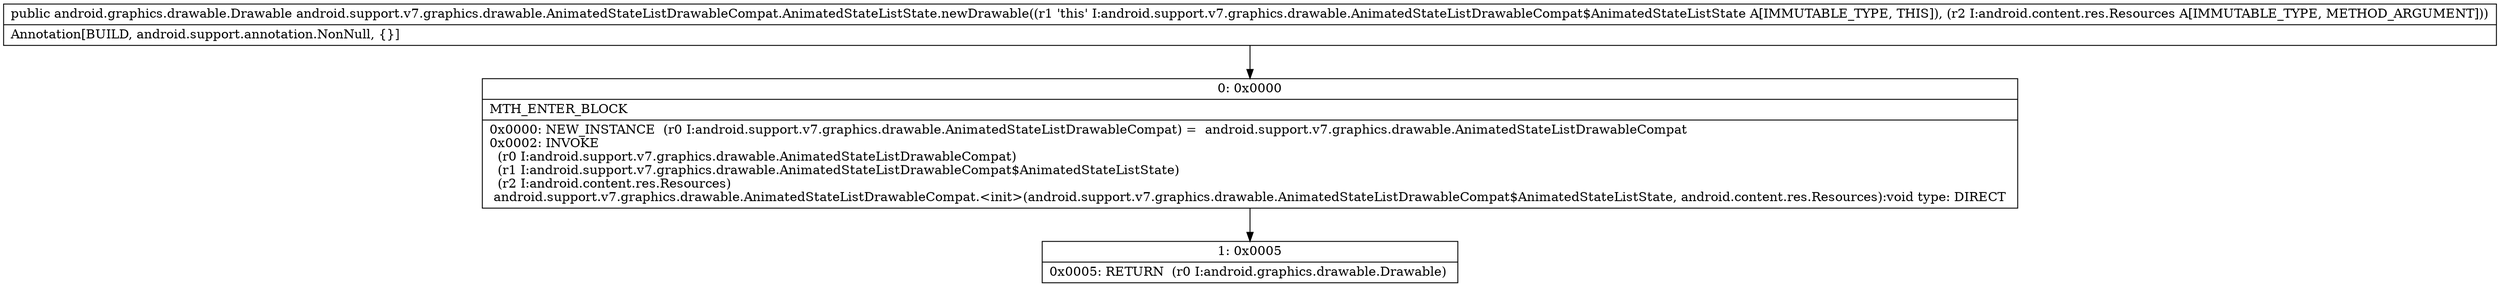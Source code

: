 digraph "CFG forandroid.support.v7.graphics.drawable.AnimatedStateListDrawableCompat.AnimatedStateListState.newDrawable(Landroid\/content\/res\/Resources;)Landroid\/graphics\/drawable\/Drawable;" {
Node_0 [shape=record,label="{0\:\ 0x0000|MTH_ENTER_BLOCK\l|0x0000: NEW_INSTANCE  (r0 I:android.support.v7.graphics.drawable.AnimatedStateListDrawableCompat) =  android.support.v7.graphics.drawable.AnimatedStateListDrawableCompat \l0x0002: INVOKE  \l  (r0 I:android.support.v7.graphics.drawable.AnimatedStateListDrawableCompat)\l  (r1 I:android.support.v7.graphics.drawable.AnimatedStateListDrawableCompat$AnimatedStateListState)\l  (r2 I:android.content.res.Resources)\l android.support.v7.graphics.drawable.AnimatedStateListDrawableCompat.\<init\>(android.support.v7.graphics.drawable.AnimatedStateListDrawableCompat$AnimatedStateListState, android.content.res.Resources):void type: DIRECT \l}"];
Node_1 [shape=record,label="{1\:\ 0x0005|0x0005: RETURN  (r0 I:android.graphics.drawable.Drawable) \l}"];
MethodNode[shape=record,label="{public android.graphics.drawable.Drawable android.support.v7.graphics.drawable.AnimatedStateListDrawableCompat.AnimatedStateListState.newDrawable((r1 'this' I:android.support.v7.graphics.drawable.AnimatedStateListDrawableCompat$AnimatedStateListState A[IMMUTABLE_TYPE, THIS]), (r2 I:android.content.res.Resources A[IMMUTABLE_TYPE, METHOD_ARGUMENT]))  | Annotation[BUILD, android.support.annotation.NonNull, \{\}]\l}"];
MethodNode -> Node_0;
Node_0 -> Node_1;
}

